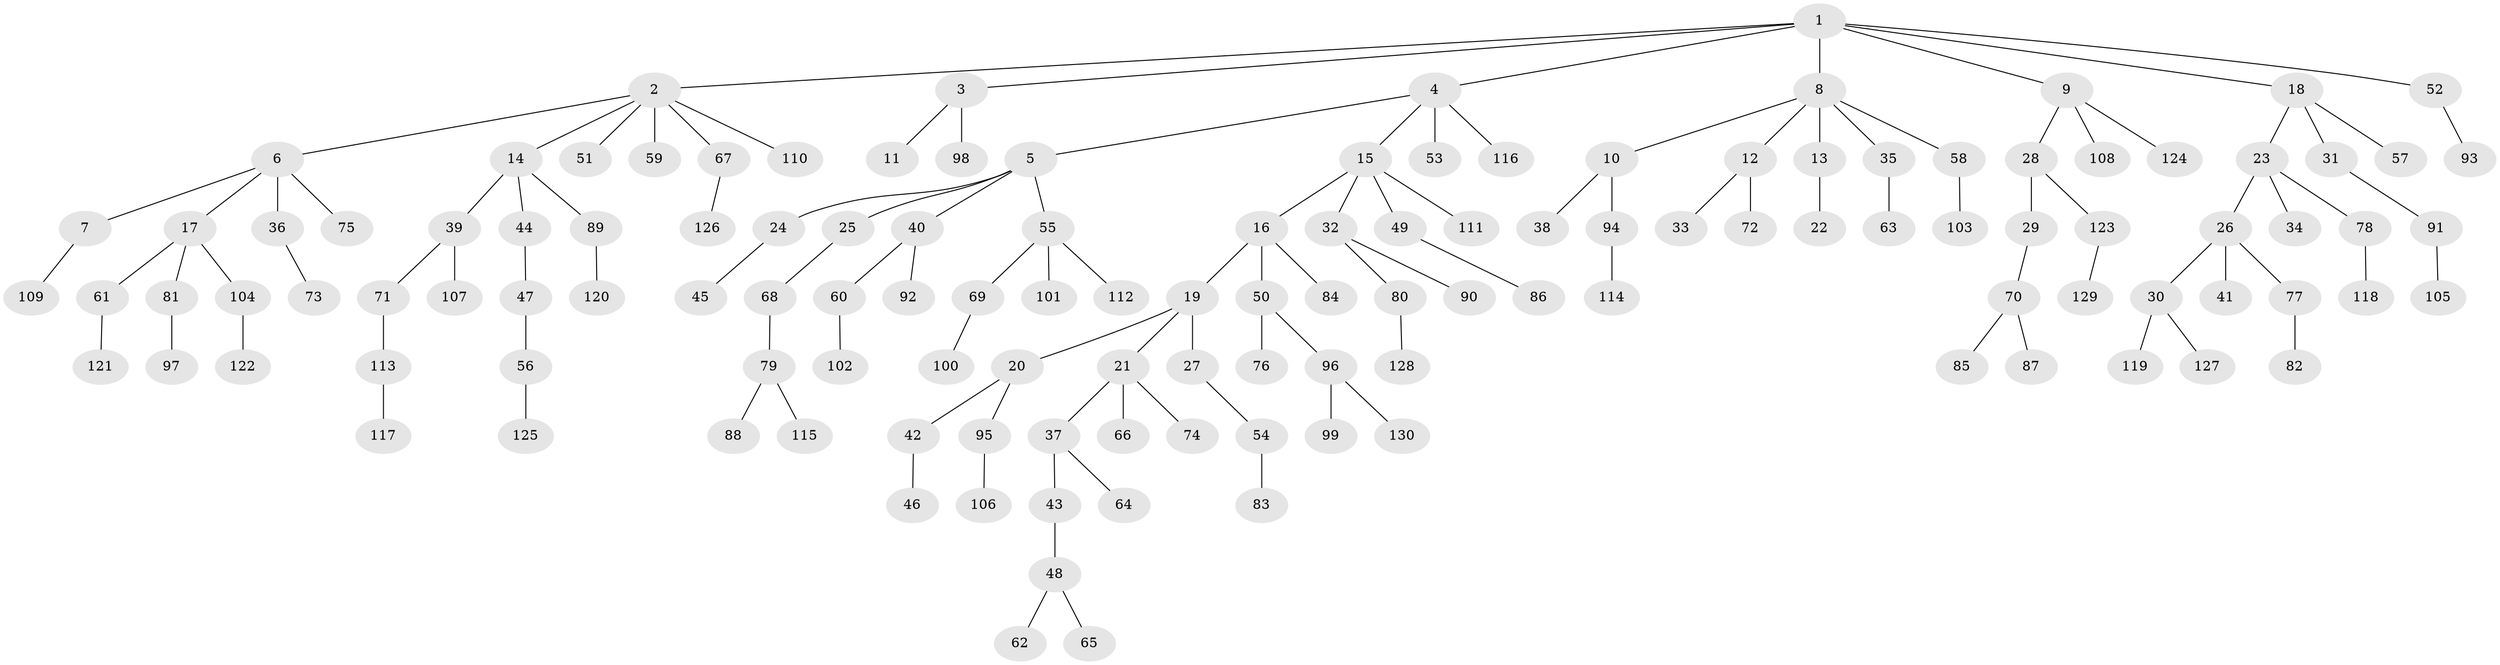 // Generated by graph-tools (version 1.1) at 2025/53/03/09/25 04:53:29]
// undirected, 130 vertices, 129 edges
graph export_dot {
graph [start="1"]
  node [color=gray90,style=filled];
  1;
  2;
  3;
  4;
  5;
  6;
  7;
  8;
  9;
  10;
  11;
  12;
  13;
  14;
  15;
  16;
  17;
  18;
  19;
  20;
  21;
  22;
  23;
  24;
  25;
  26;
  27;
  28;
  29;
  30;
  31;
  32;
  33;
  34;
  35;
  36;
  37;
  38;
  39;
  40;
  41;
  42;
  43;
  44;
  45;
  46;
  47;
  48;
  49;
  50;
  51;
  52;
  53;
  54;
  55;
  56;
  57;
  58;
  59;
  60;
  61;
  62;
  63;
  64;
  65;
  66;
  67;
  68;
  69;
  70;
  71;
  72;
  73;
  74;
  75;
  76;
  77;
  78;
  79;
  80;
  81;
  82;
  83;
  84;
  85;
  86;
  87;
  88;
  89;
  90;
  91;
  92;
  93;
  94;
  95;
  96;
  97;
  98;
  99;
  100;
  101;
  102;
  103;
  104;
  105;
  106;
  107;
  108;
  109;
  110;
  111;
  112;
  113;
  114;
  115;
  116;
  117;
  118;
  119;
  120;
  121;
  122;
  123;
  124;
  125;
  126;
  127;
  128;
  129;
  130;
  1 -- 2;
  1 -- 3;
  1 -- 4;
  1 -- 8;
  1 -- 9;
  1 -- 18;
  1 -- 52;
  2 -- 6;
  2 -- 14;
  2 -- 51;
  2 -- 59;
  2 -- 67;
  2 -- 110;
  3 -- 11;
  3 -- 98;
  4 -- 5;
  4 -- 15;
  4 -- 53;
  4 -- 116;
  5 -- 24;
  5 -- 25;
  5 -- 40;
  5 -- 55;
  6 -- 7;
  6 -- 17;
  6 -- 36;
  6 -- 75;
  7 -- 109;
  8 -- 10;
  8 -- 12;
  8 -- 13;
  8 -- 35;
  8 -- 58;
  9 -- 28;
  9 -- 108;
  9 -- 124;
  10 -- 38;
  10 -- 94;
  12 -- 33;
  12 -- 72;
  13 -- 22;
  14 -- 39;
  14 -- 44;
  14 -- 89;
  15 -- 16;
  15 -- 32;
  15 -- 49;
  15 -- 111;
  16 -- 19;
  16 -- 50;
  16 -- 84;
  17 -- 61;
  17 -- 81;
  17 -- 104;
  18 -- 23;
  18 -- 31;
  18 -- 57;
  19 -- 20;
  19 -- 21;
  19 -- 27;
  20 -- 42;
  20 -- 95;
  21 -- 37;
  21 -- 66;
  21 -- 74;
  23 -- 26;
  23 -- 34;
  23 -- 78;
  24 -- 45;
  25 -- 68;
  26 -- 30;
  26 -- 41;
  26 -- 77;
  27 -- 54;
  28 -- 29;
  28 -- 123;
  29 -- 70;
  30 -- 119;
  30 -- 127;
  31 -- 91;
  32 -- 80;
  32 -- 90;
  35 -- 63;
  36 -- 73;
  37 -- 43;
  37 -- 64;
  39 -- 71;
  39 -- 107;
  40 -- 60;
  40 -- 92;
  42 -- 46;
  43 -- 48;
  44 -- 47;
  47 -- 56;
  48 -- 62;
  48 -- 65;
  49 -- 86;
  50 -- 76;
  50 -- 96;
  52 -- 93;
  54 -- 83;
  55 -- 69;
  55 -- 101;
  55 -- 112;
  56 -- 125;
  58 -- 103;
  60 -- 102;
  61 -- 121;
  67 -- 126;
  68 -- 79;
  69 -- 100;
  70 -- 85;
  70 -- 87;
  71 -- 113;
  77 -- 82;
  78 -- 118;
  79 -- 88;
  79 -- 115;
  80 -- 128;
  81 -- 97;
  89 -- 120;
  91 -- 105;
  94 -- 114;
  95 -- 106;
  96 -- 99;
  96 -- 130;
  104 -- 122;
  113 -- 117;
  123 -- 129;
}
